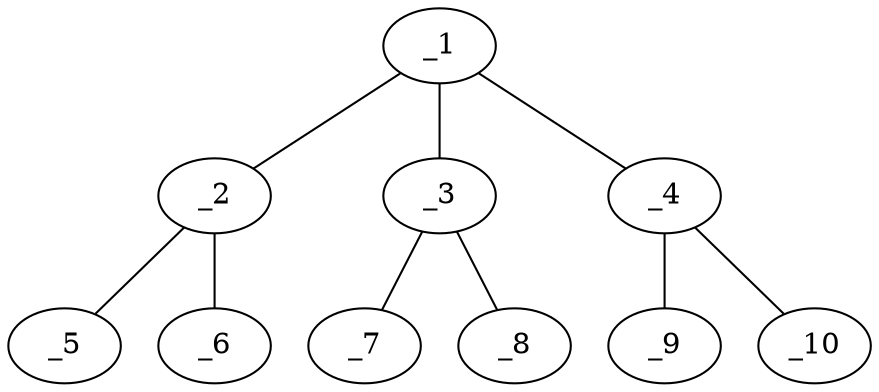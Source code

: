 graph molid1168 {
	_1	 [charge=0,
		chem=1,
		symbol="C  ",
		x="3.7321",
		y=0];
	_2	 [charge=0,
		chem=1,
		symbol="C  ",
		x="4.5981",
		y="0.5"];
	_1 -- _2	 [valence=1];
	_3	 [charge=0,
		chem=1,
		symbol="C  ",
		x="2.866",
		y="0.5"];
	_1 -- _3	 [valence=1];
	_4	 [charge=0,
		chem=1,
		symbol="C  ",
		x="3.7321",
		y="-1"];
	_1 -- _4	 [valence=1];
	_5	 [charge=0,
		chem=1,
		symbol="C  ",
		x="5.4641",
		y=0];
	_2 -- _5	 [valence=1];
	_6	 [charge=0,
		chem=1,
		symbol="C  ",
		x="4.5981",
		y="1.5"];
	_2 -- _6	 [valence=1];
	_7	 [charge=0,
		chem=2,
		symbol="O  ",
		x=2,
		y=0];
	_3 -- _7	 [valence=2];
	_8	 [charge=0,
		chem=2,
		symbol="O  ",
		x="2.866",
		y="1.5"];
	_3 -- _8	 [valence=1];
	_9	 [charge=0,
		chem=2,
		symbol="O  ",
		x="2.866",
		y="-1.5"];
	_4 -- _9	 [valence=2];
	_10	 [charge=0,
		chem=2,
		symbol="O  ",
		x="4.5981",
		y="-1.5"];
	_4 -- _10	 [valence=1];
}
